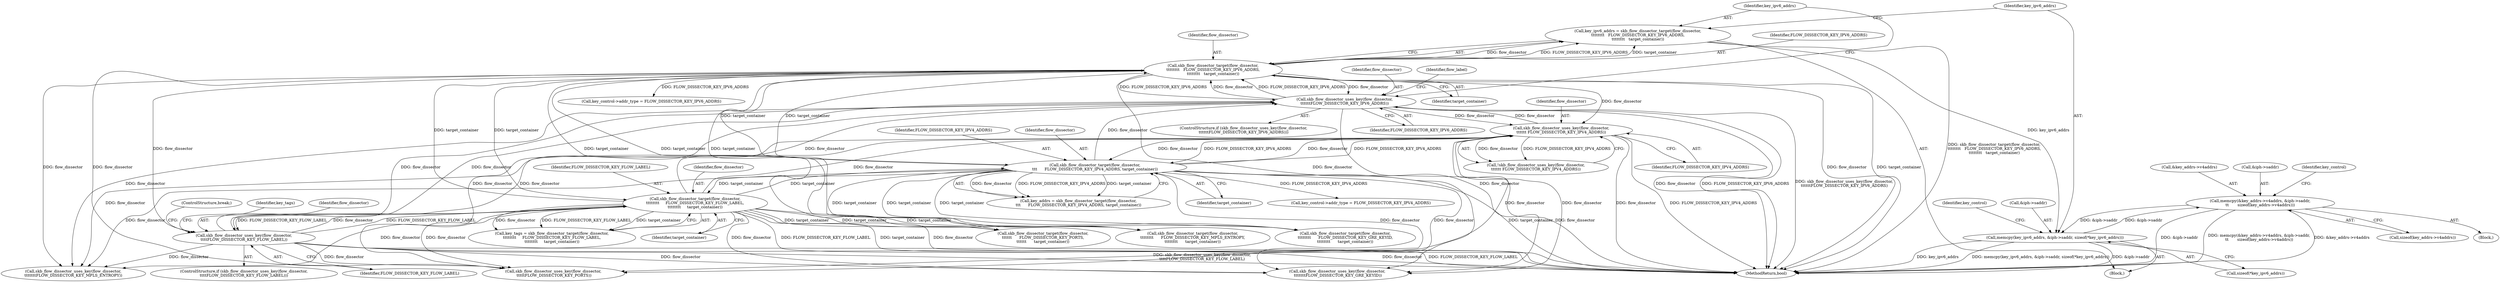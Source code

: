 digraph "0_linux_a6e544b0a88b53114bfa5a57e21b7be7a8dfc9d0@pointer" {
"1000246" [label="(Call,memcpy(&key_addrs->v4addrs, &iph->saddr,\n\t\t       sizeof(key_addrs->v4addrs)))"];
"1000306" [label="(Call,memcpy(key_ipv6_addrs, &iph->saddr, sizeof(*key_ipv6_addrs)))"];
"1000300" [label="(Call,key_ipv6_addrs = skb_flow_dissector_target(flow_dissector,\n\t\t\t\t\t\t\t\t   FLOW_DISSECTOR_KEY_IPV6_ADDRS,\n\t\t\t\t\t\t\t\t   target_container))"];
"1000302" [label="(Call,skb_flow_dissector_target(flow_dissector,\n\t\t\t\t\t\t\t\t   FLOW_DISSECTOR_KEY_IPV6_ADDRS,\n\t\t\t\t\t\t\t\t   target_container))"];
"1000295" [label="(Call,skb_flow_dissector_uses_key(flow_dissector,\n\t\t\t\t\t\tFLOW_DISSECTOR_KEY_IPV6_ADDRS))"];
"1000236" [label="(Call,skb_flow_dissector_uses_key(flow_dissector,\n\t\t\t\t\t\t FLOW_DISSECTOR_KEY_IPV4_ADDRS))"];
"1000328" [label="(Call,skb_flow_dissector_uses_key(flow_dissector,\n\t\t\t\tFLOW_DISSECTOR_KEY_FLOW_LABEL))"];
"1000334" [label="(Call,skb_flow_dissector_target(flow_dissector,\n\t\t\t\t\t\t\t\t     FLOW_DISSECTOR_KEY_FLOW_LABEL,\n\t\t\t\t\t\t\t\t     target_container))"];
"1000242" [label="(Call,skb_flow_dissector_target(flow_dissector,\n\t\t\t      FLOW_DISSECTOR_KEY_IPV4_ADDRS, target_container))"];
"1000246" [label="(Call,memcpy(&key_addrs->v4addrs, &iph->saddr,\n\t\t       sizeof(key_addrs->v4addrs)))"];
"1000251" [label="(Call,&iph->saddr)"];
"1000300" [label="(Call,key_ipv6_addrs = skb_flow_dissector_target(flow_dissector,\n\t\t\t\t\t\t\t\t   FLOW_DISSECTOR_KEY_IPV6_ADDRS,\n\t\t\t\t\t\t\t\t   target_container))"];
"1000246" [label="(Call,memcpy(&key_addrs->v4addrs, &iph->saddr,\n\t\t       sizeof(key_addrs->v4addrs)))"];
"1000240" [label="(Call,key_addrs = skb_flow_dissector_target(flow_dissector,\n\t\t\t      FLOW_DISSECTOR_KEY_IPV4_ADDRS, target_container))"];
"1000739" [label="(Call,skb_flow_dissector_target(flow_dissector,\n\t\t\t\t\t\t      FLOW_DISSECTOR_KEY_PORTS,\n\t\t\t\t\t\t      target_container))"];
"1000295" [label="(Call,skb_flow_dissector_uses_key(flow_dissector,\n\t\t\t\t\t\tFLOW_DISSECTOR_KEY_IPV6_ADDRS))"];
"1000608" [label="(Call,skb_flow_dissector_uses_key(flow_dissector,\n \t\t\t\t\t\t\tFLOW_DISSECTOR_KEY_GRE_KEYID))"];
"1000261" [label="(Identifier,key_control)"];
"1000302" [label="(Call,skb_flow_dissector_target(flow_dissector,\n\t\t\t\t\t\t\t\t   FLOW_DISSECTOR_KEY_IPV6_ADDRS,\n\t\t\t\t\t\t\t\t   target_container))"];
"1000191" [label="(Block,)"];
"1000245" [label="(Identifier,target_container)"];
"1000243" [label="(Identifier,flow_dissector)"];
"1000294" [label="(ControlStructure,if (skb_flow_dissector_uses_key(flow_dissector,\n\t\t\t\t\t\tFLOW_DISSECTOR_KEY_IPV6_ADDRS)))"];
"1000315" [label="(Call,key_control->addr_type = FLOW_DISSECTOR_KEY_IPV6_ADDRS)"];
"1000317" [label="(Identifier,key_control)"];
"1000303" [label="(Identifier,flow_dissector)"];
"1000777" [label="(MethodReturn,bool)"];
"1000328" [label="(Call,skb_flow_dissector_uses_key(flow_dissector,\n\t\t\t\tFLOW_DISSECTOR_KEY_FLOW_LABEL))"];
"1000500" [label="(Call,skb_flow_dissector_uses_key(flow_dissector,\n\t\t\t\t\t\t\tFLOW_DISSECTOR_KEY_MPLS_ENTROPY))"];
"1000247" [label="(Call,&key_addrs->v4addrs)"];
"1000297" [label="(Identifier,FLOW_DISSECTOR_KEY_IPV6_ADDRS)"];
"1000506" [label="(Call,skb_flow_dissector_target(flow_dissector,\n\t\t\t\t\t\t\t\t      FLOW_DISSECTOR_KEY_MPLS_ENTROPY,\n\t\t\t\t\t\t\t\t      target_container))"];
"1000334" [label="(Call,skb_flow_dissector_target(flow_dissector,\n\t\t\t\t\t\t\t\t     FLOW_DISSECTOR_KEY_FLOW_LABEL,\n\t\t\t\t\t\t\t\t     target_container))"];
"1000296" [label="(Identifier,flow_dissector)"];
"1000236" [label="(Call,skb_flow_dissector_uses_key(flow_dissector,\n\t\t\t\t\t\t FLOW_DISSECTOR_KEY_IPV4_ADDRS))"];
"1000242" [label="(Call,skb_flow_dissector_target(flow_dissector,\n\t\t\t      FLOW_DISSECTOR_KEY_IPV4_ADDRS, target_container))"];
"1000330" [label="(Identifier,FLOW_DISSECTOR_KEY_FLOW_LABEL)"];
"1000329" [label="(Identifier,flow_dissector)"];
"1000304" [label="(Identifier,FLOW_DISSECTOR_KEY_IPV6_ADDRS)"];
"1000312" [label="(Call,sizeof(*key_ipv6_addrs))"];
"1000614" [label="(Call,skb_flow_dissector_target(flow_dissector,\n\t\t\t\t\t\t\t\t      FLOW_DISSECTOR_KEY_GRE_KEYID,\n\t\t\t\t\t\t\t\t      target_container))"];
"1000305" [label="(Identifier,target_container)"];
"1000307" [label="(Identifier,key_ipv6_addrs)"];
"1000344" [label="(ControlStructure,break;)"];
"1000301" [label="(Identifier,key_ipv6_addrs)"];
"1000733" [label="(Call,skb_flow_dissector_uses_key(flow_dissector,\n \t\t\t\t\tFLOW_DISSECTOR_KEY_PORTS))"];
"1000238" [label="(Identifier,FLOW_DISSECTOR_KEY_IPV4_ADDRS)"];
"1000327" [label="(ControlStructure,if (skb_flow_dissector_uses_key(flow_dissector,\n\t\t\t\tFLOW_DISSECTOR_KEY_FLOW_LABEL)))"];
"1000308" [label="(Call,&iph->saddr)"];
"1000337" [label="(Identifier,target_container)"];
"1000335" [label="(Identifier,flow_dissector)"];
"1000259" [label="(Call,key_control->addr_type = FLOW_DISSECTOR_KEY_IPV4_ADDRS)"];
"1000321" [label="(Identifier,flow_label)"];
"1000336" [label="(Identifier,FLOW_DISSECTOR_KEY_FLOW_LABEL)"];
"1000235" [label="(Call,!skb_flow_dissector_uses_key(flow_dissector,\n\t\t\t\t\t\t FLOW_DISSECTOR_KEY_IPV4_ADDRS))"];
"1000332" [label="(Call,key_tags = skb_flow_dissector_target(flow_dissector,\n\t\t\t\t\t\t\t\t     FLOW_DISSECTOR_KEY_FLOW_LABEL,\n\t\t\t\t\t\t\t\t     target_container))"];
"1000237" [label="(Identifier,flow_dissector)"];
"1000244" [label="(Identifier,FLOW_DISSECTOR_KEY_IPV4_ADDRS)"];
"1000306" [label="(Call,memcpy(key_ipv6_addrs, &iph->saddr, sizeof(*key_ipv6_addrs)))"];
"1000298" [label="(Block,)"];
"1000333" [label="(Identifier,key_tags)"];
"1000255" [label="(Call,sizeof(key_addrs->v4addrs))"];
"1000246" -> "1000191"  [label="AST: "];
"1000246" -> "1000255"  [label="CFG: "];
"1000247" -> "1000246"  [label="AST: "];
"1000251" -> "1000246"  [label="AST: "];
"1000255" -> "1000246"  [label="AST: "];
"1000261" -> "1000246"  [label="CFG: "];
"1000246" -> "1000777"  [label="DDG: &iph->saddr"];
"1000246" -> "1000777"  [label="DDG: memcpy(&key_addrs->v4addrs, &iph->saddr,\n\t\t       sizeof(key_addrs->v4addrs))"];
"1000246" -> "1000777"  [label="DDG: &key_addrs->v4addrs"];
"1000306" -> "1000246"  [label="DDG: &iph->saddr"];
"1000246" -> "1000306"  [label="DDG: &iph->saddr"];
"1000306" -> "1000298"  [label="AST: "];
"1000306" -> "1000312"  [label="CFG: "];
"1000307" -> "1000306"  [label="AST: "];
"1000308" -> "1000306"  [label="AST: "];
"1000312" -> "1000306"  [label="AST: "];
"1000317" -> "1000306"  [label="CFG: "];
"1000306" -> "1000777"  [label="DDG: key_ipv6_addrs"];
"1000306" -> "1000777"  [label="DDG: memcpy(key_ipv6_addrs, &iph->saddr, sizeof(*key_ipv6_addrs))"];
"1000306" -> "1000777"  [label="DDG: &iph->saddr"];
"1000300" -> "1000306"  [label="DDG: key_ipv6_addrs"];
"1000300" -> "1000298"  [label="AST: "];
"1000300" -> "1000302"  [label="CFG: "];
"1000301" -> "1000300"  [label="AST: "];
"1000302" -> "1000300"  [label="AST: "];
"1000307" -> "1000300"  [label="CFG: "];
"1000300" -> "1000777"  [label="DDG: skb_flow_dissector_target(flow_dissector,\n\t\t\t\t\t\t\t\t   FLOW_DISSECTOR_KEY_IPV6_ADDRS,\n\t\t\t\t\t\t\t\t   target_container)"];
"1000302" -> "1000300"  [label="DDG: flow_dissector"];
"1000302" -> "1000300"  [label="DDG: FLOW_DISSECTOR_KEY_IPV6_ADDRS"];
"1000302" -> "1000300"  [label="DDG: target_container"];
"1000302" -> "1000305"  [label="CFG: "];
"1000303" -> "1000302"  [label="AST: "];
"1000304" -> "1000302"  [label="AST: "];
"1000305" -> "1000302"  [label="AST: "];
"1000302" -> "1000777"  [label="DDG: flow_dissector"];
"1000302" -> "1000777"  [label="DDG: target_container"];
"1000302" -> "1000236"  [label="DDG: flow_dissector"];
"1000302" -> "1000242"  [label="DDG: target_container"];
"1000302" -> "1000295"  [label="DDG: flow_dissector"];
"1000302" -> "1000295"  [label="DDG: FLOW_DISSECTOR_KEY_IPV6_ADDRS"];
"1000295" -> "1000302"  [label="DDG: flow_dissector"];
"1000295" -> "1000302"  [label="DDG: FLOW_DISSECTOR_KEY_IPV6_ADDRS"];
"1000242" -> "1000302"  [label="DDG: target_container"];
"1000334" -> "1000302"  [label="DDG: target_container"];
"1000302" -> "1000315"  [label="DDG: FLOW_DISSECTOR_KEY_IPV6_ADDRS"];
"1000302" -> "1000328"  [label="DDG: flow_dissector"];
"1000302" -> "1000334"  [label="DDG: target_container"];
"1000302" -> "1000500"  [label="DDG: flow_dissector"];
"1000302" -> "1000506"  [label="DDG: target_container"];
"1000302" -> "1000608"  [label="DDG: flow_dissector"];
"1000302" -> "1000614"  [label="DDG: target_container"];
"1000302" -> "1000733"  [label="DDG: flow_dissector"];
"1000302" -> "1000739"  [label="DDG: target_container"];
"1000295" -> "1000294"  [label="AST: "];
"1000295" -> "1000297"  [label="CFG: "];
"1000296" -> "1000295"  [label="AST: "];
"1000297" -> "1000295"  [label="AST: "];
"1000301" -> "1000295"  [label="CFG: "];
"1000321" -> "1000295"  [label="CFG: "];
"1000295" -> "1000777"  [label="DDG: flow_dissector"];
"1000295" -> "1000777"  [label="DDG: FLOW_DISSECTOR_KEY_IPV6_ADDRS"];
"1000295" -> "1000777"  [label="DDG: skb_flow_dissector_uses_key(flow_dissector,\n\t\t\t\t\t\tFLOW_DISSECTOR_KEY_IPV6_ADDRS)"];
"1000295" -> "1000236"  [label="DDG: flow_dissector"];
"1000236" -> "1000295"  [label="DDG: flow_dissector"];
"1000328" -> "1000295"  [label="DDG: flow_dissector"];
"1000334" -> "1000295"  [label="DDG: flow_dissector"];
"1000242" -> "1000295"  [label="DDG: flow_dissector"];
"1000295" -> "1000328"  [label="DDG: flow_dissector"];
"1000295" -> "1000500"  [label="DDG: flow_dissector"];
"1000295" -> "1000608"  [label="DDG: flow_dissector"];
"1000295" -> "1000733"  [label="DDG: flow_dissector"];
"1000236" -> "1000235"  [label="AST: "];
"1000236" -> "1000238"  [label="CFG: "];
"1000237" -> "1000236"  [label="AST: "];
"1000238" -> "1000236"  [label="AST: "];
"1000235" -> "1000236"  [label="CFG: "];
"1000236" -> "1000777"  [label="DDG: flow_dissector"];
"1000236" -> "1000777"  [label="DDG: FLOW_DISSECTOR_KEY_IPV4_ADDRS"];
"1000236" -> "1000235"  [label="DDG: flow_dissector"];
"1000236" -> "1000235"  [label="DDG: FLOW_DISSECTOR_KEY_IPV4_ADDRS"];
"1000328" -> "1000236"  [label="DDG: flow_dissector"];
"1000334" -> "1000236"  [label="DDG: flow_dissector"];
"1000242" -> "1000236"  [label="DDG: flow_dissector"];
"1000242" -> "1000236"  [label="DDG: FLOW_DISSECTOR_KEY_IPV4_ADDRS"];
"1000236" -> "1000242"  [label="DDG: flow_dissector"];
"1000236" -> "1000242"  [label="DDG: FLOW_DISSECTOR_KEY_IPV4_ADDRS"];
"1000236" -> "1000500"  [label="DDG: flow_dissector"];
"1000236" -> "1000608"  [label="DDG: flow_dissector"];
"1000236" -> "1000733"  [label="DDG: flow_dissector"];
"1000328" -> "1000327"  [label="AST: "];
"1000328" -> "1000330"  [label="CFG: "];
"1000329" -> "1000328"  [label="AST: "];
"1000330" -> "1000328"  [label="AST: "];
"1000333" -> "1000328"  [label="CFG: "];
"1000344" -> "1000328"  [label="CFG: "];
"1000328" -> "1000777"  [label="DDG: skb_flow_dissector_uses_key(flow_dissector,\n\t\t\t\tFLOW_DISSECTOR_KEY_FLOW_LABEL)"];
"1000328" -> "1000777"  [label="DDG: flow_dissector"];
"1000328" -> "1000777"  [label="DDG: FLOW_DISSECTOR_KEY_FLOW_LABEL"];
"1000334" -> "1000328"  [label="DDG: FLOW_DISSECTOR_KEY_FLOW_LABEL"];
"1000328" -> "1000334"  [label="DDG: flow_dissector"];
"1000328" -> "1000334"  [label="DDG: FLOW_DISSECTOR_KEY_FLOW_LABEL"];
"1000328" -> "1000500"  [label="DDG: flow_dissector"];
"1000328" -> "1000608"  [label="DDG: flow_dissector"];
"1000328" -> "1000733"  [label="DDG: flow_dissector"];
"1000334" -> "1000332"  [label="AST: "];
"1000334" -> "1000337"  [label="CFG: "];
"1000335" -> "1000334"  [label="AST: "];
"1000336" -> "1000334"  [label="AST: "];
"1000337" -> "1000334"  [label="AST: "];
"1000332" -> "1000334"  [label="CFG: "];
"1000334" -> "1000777"  [label="DDG: FLOW_DISSECTOR_KEY_FLOW_LABEL"];
"1000334" -> "1000777"  [label="DDG: target_container"];
"1000334" -> "1000777"  [label="DDG: flow_dissector"];
"1000334" -> "1000242"  [label="DDG: target_container"];
"1000334" -> "1000332"  [label="DDG: flow_dissector"];
"1000334" -> "1000332"  [label="DDG: FLOW_DISSECTOR_KEY_FLOW_LABEL"];
"1000334" -> "1000332"  [label="DDG: target_container"];
"1000242" -> "1000334"  [label="DDG: target_container"];
"1000334" -> "1000500"  [label="DDG: flow_dissector"];
"1000334" -> "1000506"  [label="DDG: target_container"];
"1000334" -> "1000608"  [label="DDG: flow_dissector"];
"1000334" -> "1000614"  [label="DDG: target_container"];
"1000334" -> "1000733"  [label="DDG: flow_dissector"];
"1000334" -> "1000739"  [label="DDG: target_container"];
"1000242" -> "1000240"  [label="AST: "];
"1000242" -> "1000245"  [label="CFG: "];
"1000243" -> "1000242"  [label="AST: "];
"1000244" -> "1000242"  [label="AST: "];
"1000245" -> "1000242"  [label="AST: "];
"1000240" -> "1000242"  [label="CFG: "];
"1000242" -> "1000777"  [label="DDG: target_container"];
"1000242" -> "1000777"  [label="DDG: flow_dissector"];
"1000242" -> "1000240"  [label="DDG: flow_dissector"];
"1000242" -> "1000240"  [label="DDG: FLOW_DISSECTOR_KEY_IPV4_ADDRS"];
"1000242" -> "1000240"  [label="DDG: target_container"];
"1000242" -> "1000259"  [label="DDG: FLOW_DISSECTOR_KEY_IPV4_ADDRS"];
"1000242" -> "1000500"  [label="DDG: flow_dissector"];
"1000242" -> "1000506"  [label="DDG: target_container"];
"1000242" -> "1000608"  [label="DDG: flow_dissector"];
"1000242" -> "1000614"  [label="DDG: target_container"];
"1000242" -> "1000733"  [label="DDG: flow_dissector"];
"1000242" -> "1000739"  [label="DDG: target_container"];
}
